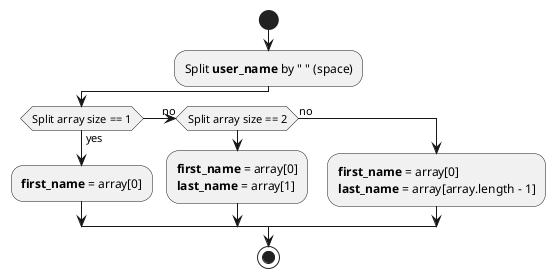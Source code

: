@startuml
skinparam linetype ortho

start
:Split **user_name** by " " (space);

if (Split array size == 1) then (yes)
    :**first_name** = array[0];

(no) elseif (Split array size == 2)
    :**first_name** = array[0]\n**last_name** = array[1];

else (no)
    :**first_name** = array[0]\n**last_name** = array[array.length - 1];

endif

stop

@enduml